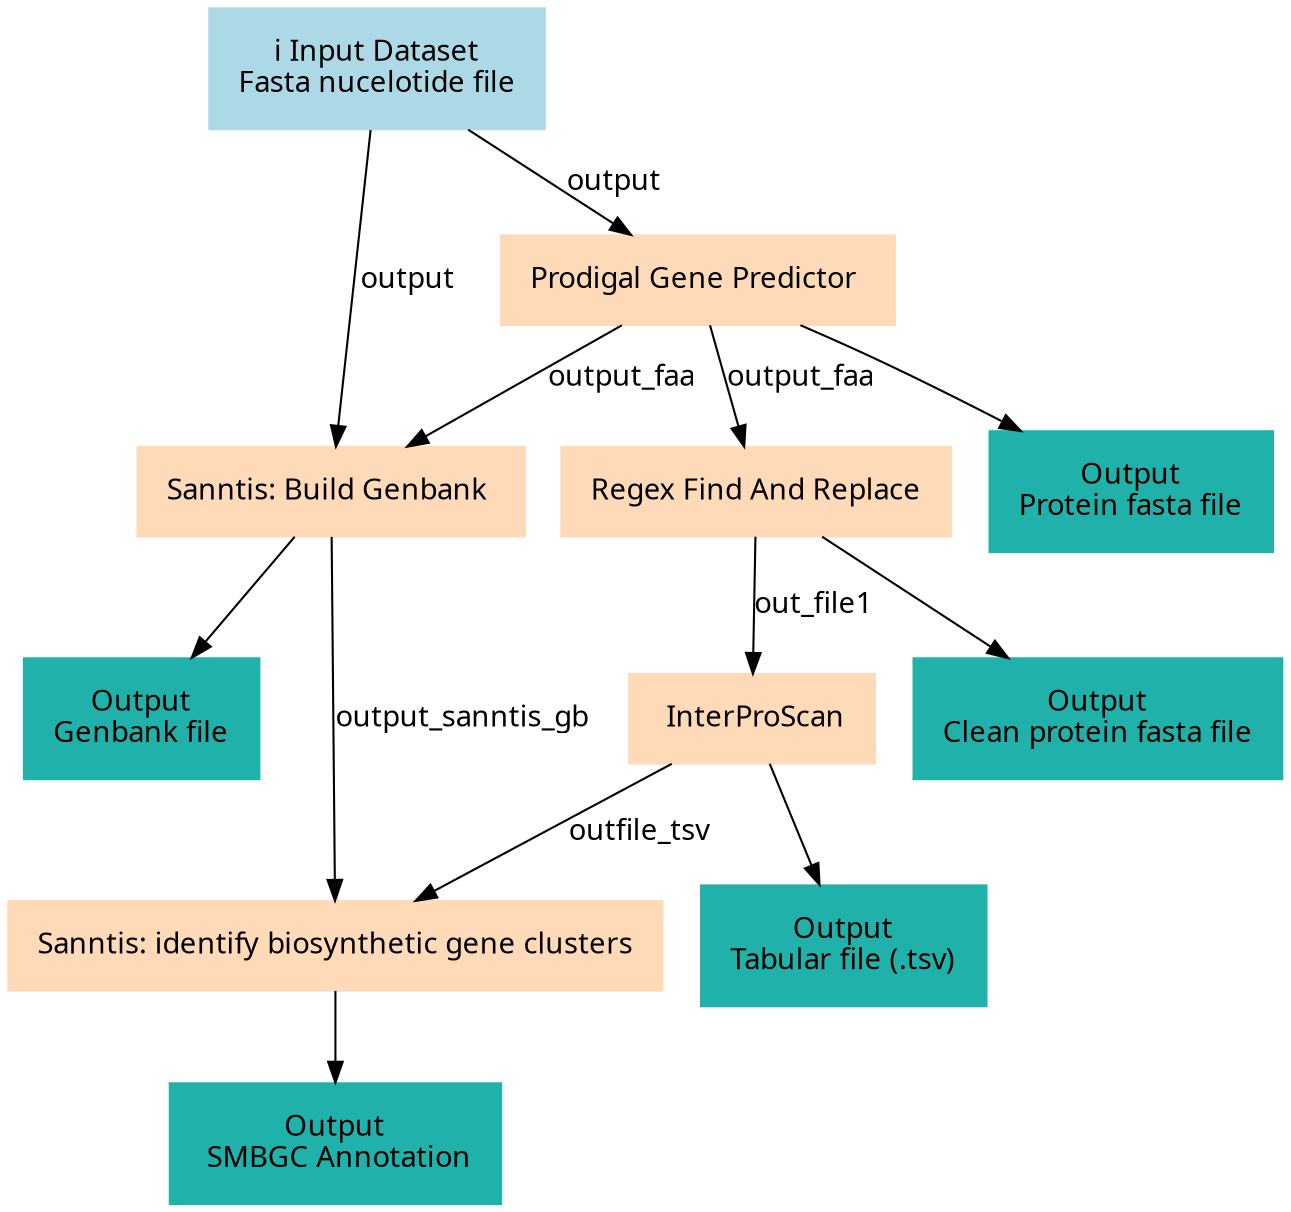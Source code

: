 digraph main {
  node [fontname="Atkinson Hyperlegible", shape=box, color=white,style=filled,color=peachpuff,margin="0.2,0.2"];
  edge [fontname="Atkinson Hyperlegible"];
  0[color=lightblue,label="ℹ️ Input Dataset\nFasta nucelotide file"]
  1[label="Prodigal Gene Predictor "]
  0 -> 1 [label="output"]
  k351cf550c05d4bad9394fe9b45ef6298[color=lightseagreen,label="Output\nProtein fasta file"]
  1 -> k351cf550c05d4bad9394fe9b45ef6298
  2[label="Sanntis: Build Genbank "]
  0 -> 2 [label="output"]
  1 -> 2 [label="output_faa"]
  k1b9f0275191a4e90b4b47b10475f4602[color=lightseagreen,label="Output\nGenbank file"]
  2 -> k1b9f0275191a4e90b4b47b10475f4602
  3[label="Regex Find And Replace"]
  1 -> 3 [label="output_faa"]
  ke41e8fb9c5f6425fa351f8fa92f7821d[color=lightseagreen,label="Output\nClean protein fasta file"]
  3 -> ke41e8fb9c5f6425fa351f8fa92f7821d
  4[label=" InterProScan"]
  3 -> 4 [label="out_file1"]
  k522b49db765041e7b88801bb3cb1b451[color=lightseagreen,label="Output\nTabular file (.tsv)"]
  4 -> k522b49db765041e7b88801bb3cb1b451
  5[label="Sanntis: identify biosynthetic gene clusters"]
  2 -> 5 [label="output_sanntis_gb"]
  4 -> 5 [label="outfile_tsv"]
  kc96c8c7e0a504506a1449d941f50eb5e[color=lightseagreen,label="Output\n SMBGC Annotation"]
  5 -> kc96c8c7e0a504506a1449d941f50eb5e
}